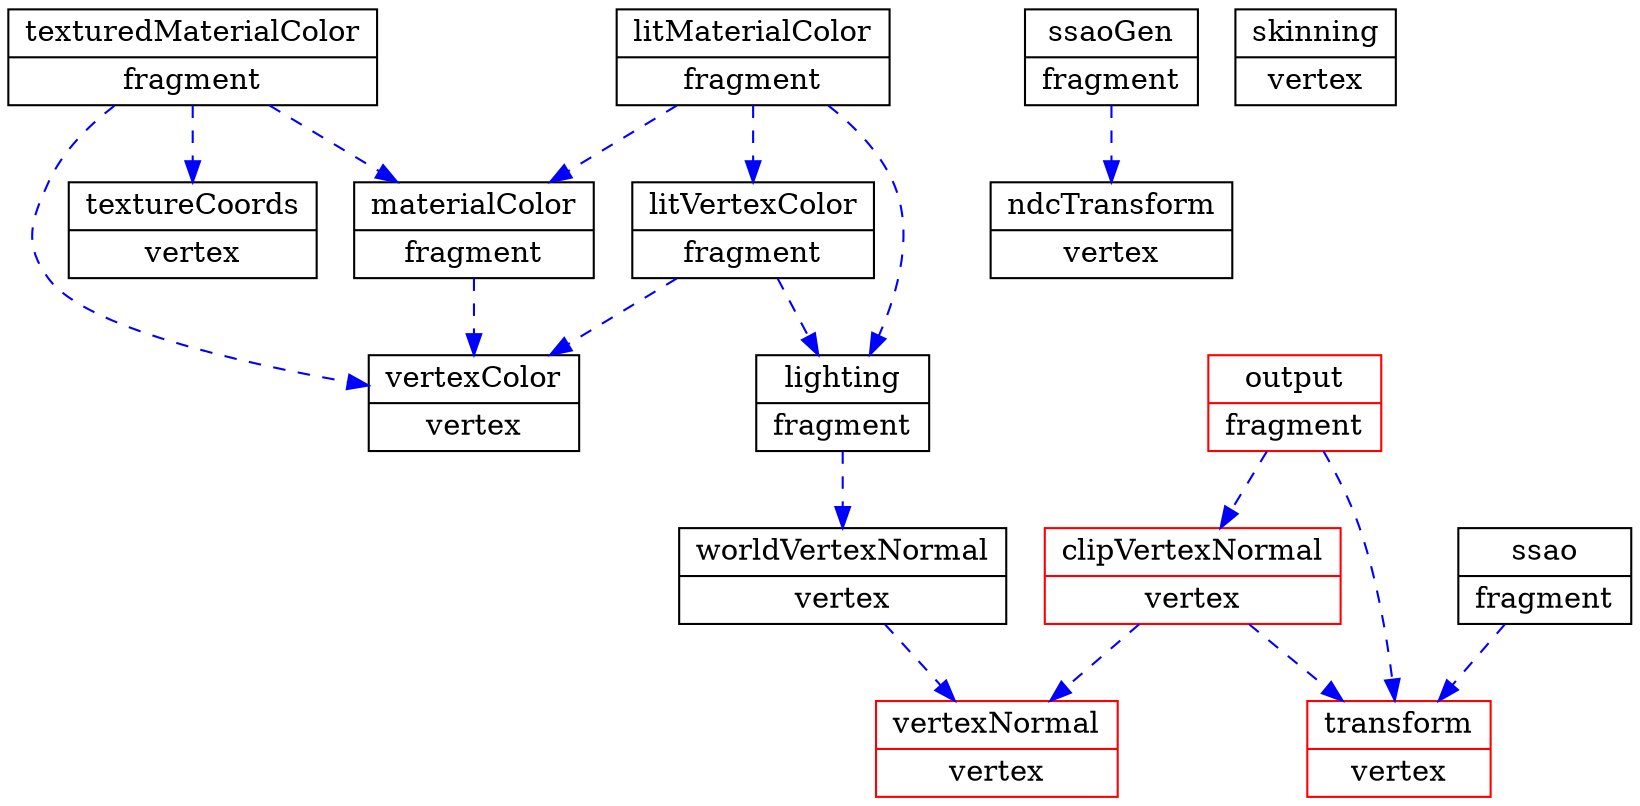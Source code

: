 digraph {
	node [shape=record]
	transform [label="{transform|vertex}" color=red]
	ndcTransform [label="{ndcTransform|vertex}" color=black]
	skinning [label="{skinning|vertex}" color=black]
	vertexColor [label="{vertexColor|vertex}" color=black]
	textureCoords [label="{textureCoords|vertex}" color=black]
	vertexNormal [label="{vertexNormal|vertex}" color=red]
	worldVertexNormal [label="{worldVertexNormal|vertex}" color=black]
	worldVertexNormal -> vertexNormal [color=blue style=dashed]
	clipVertexNormal [label="{clipVertexNormal|vertex}" color=red]
	clipVertexNormal -> vertexNormal [color=blue style=dashed]
	clipVertexNormal -> transform [color=blue style=dashed]
	materialColor [label="{materialColor|fragment}" color=black]
	materialColor -> vertexColor [color=blue style=dashed]
	texturedMaterialColor [label="{texturedMaterialColor|fragment}" color=black]
	texturedMaterialColor -> vertexColor [color=blue style=dashed]
	texturedMaterialColor -> materialColor [color=blue style=dashed]
	texturedMaterialColor -> textureCoords [color=blue style=dashed]
	lighting [label="{lighting|fragment}" color=black]
	lighting -> worldVertexNormal [color=blue style=dashed]
	litVertexColor [label="{litVertexColor|fragment}" color=black]
	litVertexColor -> vertexColor [color=blue style=dashed]
	litVertexColor -> lighting [color=blue style=dashed]
	litMaterialColor [label="{litMaterialColor|fragment}" color=black]
	litMaterialColor -> materialColor [color=blue style=dashed]
	litMaterialColor -> lighting [color=blue style=dashed]
	litMaterialColor -> litVertexColor [color=blue style=dashed]
	ssaoGen [label="{ssaoGen|fragment}" color=black]
	ssaoGen -> ndcTransform [color=blue style=dashed]
	ssao [label="{ssao|fragment}" color=black]
	ssao -> transform [color=blue style=dashed]
	output [label="{output|fragment}" color=red]
	output -> transform [color=blue style=dashed]
	output -> clipVertexNormal [color=blue style=dashed]
}

